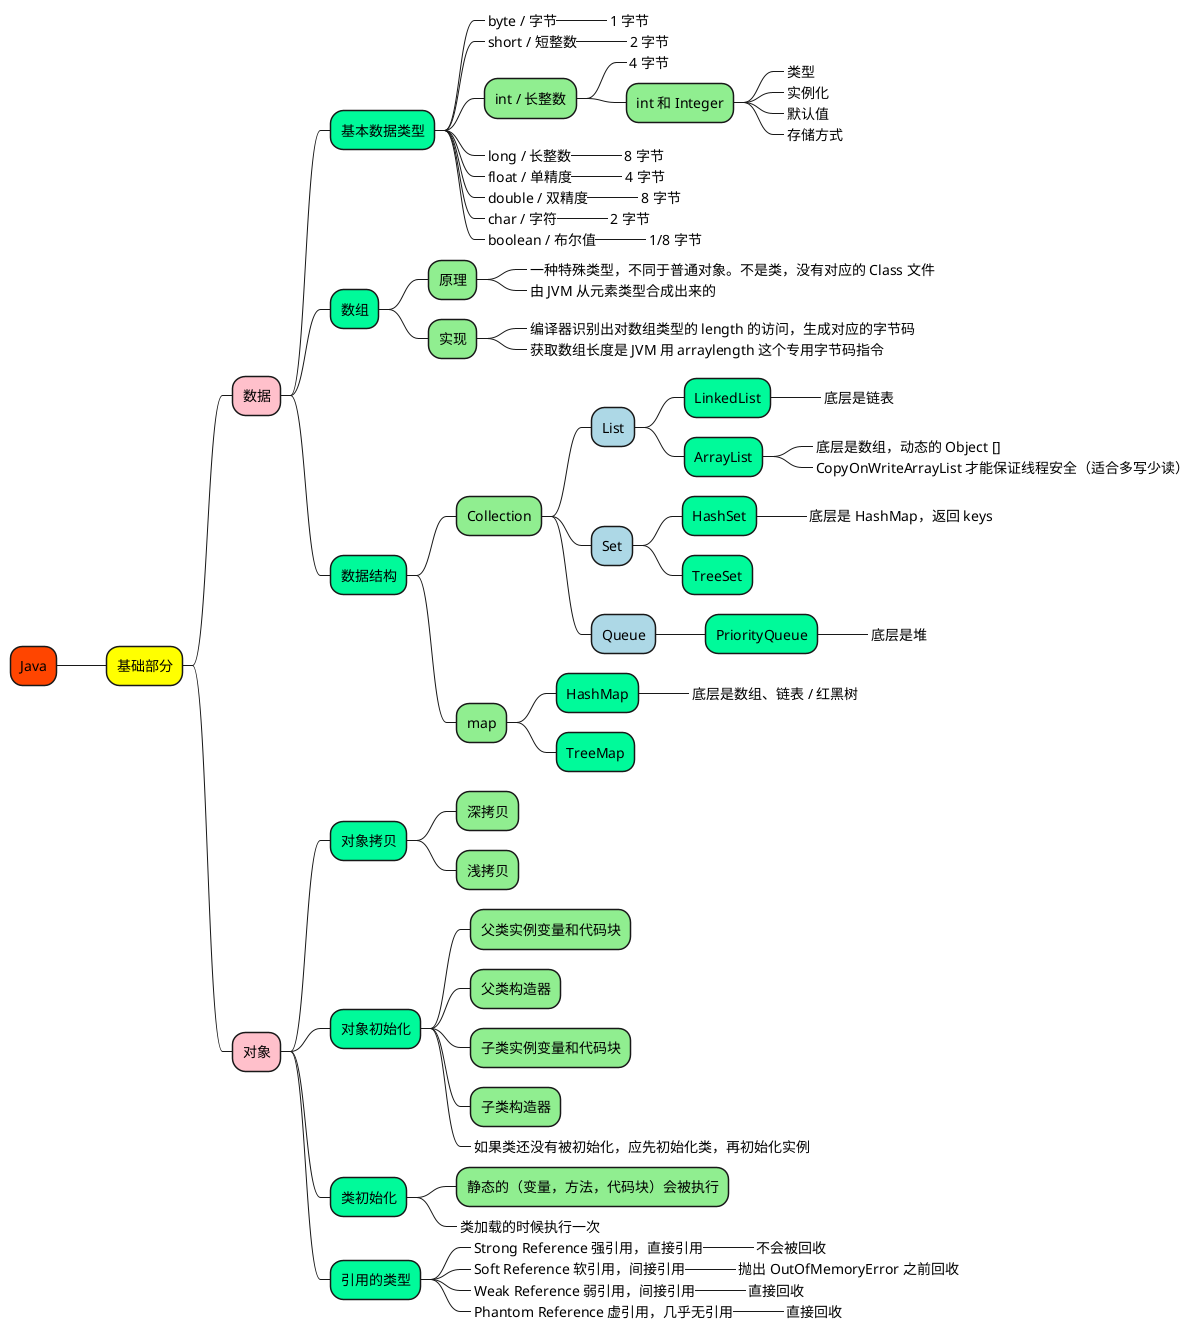 @startmindmap

+[#OrangeRed] Java

++[#yellow] 基础部分

+++[#Pink] 数据

++++[#MediumSpringGreen] 基本数据类型

+++++[#LightGreen]_ byte / 字节
++++++_ 1 字节
+++++[#LightGreen]_ short / 短整数
++++++_ 2 字节
+++++[#LightGreen] int / 长整数
++++++_ 4 字节
++++++[#LightGreen] int 和 Integer
+++++++_ 类型
+++++++_ 实例化
+++++++_ 默认值
+++++++_ 存储方式
+++++[#LightGreen]_ long / 长整数
++++++_ 8 字节
+++++[#LightGreen]_ float / 单精度
++++++_ 4 字节
+++++[#LightGreen]_ double / 双精度
++++++_ 8 字节
+++++[#LightGreen]_ char / 字符
++++++_ 2 字节
+++++[#LightGreen]_ boolean / 布尔值
++++++_ 1/8 字节

++++[#MediumSpringGreen] 数组

+++++[#LightGreen] 原理
++++++[#LightBlue]_ 一种特殊类型，不同于普通对象。不是类，没有对应的 Class 文件
++++++[#LightBlue]_ 由 JVM 从元素类型合成出来的

+++++[#LightGreen] 实现
++++++[#LightBlue]_ 编译器识别出对数组类型的 length 的访问，生成对应的字节码
++++++[#LightBlue]_ 获取数组长度是 JVM 用 arraylength 这个专用字节码指令

++++[#MediumSpringGreen] 数据结构

+++++[#LightGreen] Collection
++++++[#LightBlue] List
+++++++[#MediumSpringGreen] LinkedList
++++++++[#MediumSpringGreen]_ 底层是链表
+++++++[#MediumSpringGreen] ArrayList
++++++++[#MediumSpringGreen]_ 底层是数组，动态的 Object []
++++++++[#MediumSpringGreen]_ CopyOnWriteArrayList 才能保证线程安全（适合多写少读）

++++++[#LightBlue] Set
+++++++[#MediumSpringGreen] HashSet
++++++++[#MediumSpringGreen]_ 底层是 HashMap，返回 keys
+++++++[#MediumSpringGreen] TreeSet

++++++[#LightBlue] Queue
+++++++[#MediumSpringGreen] PriorityQueue
++++++++[#MediumSpringGreen]_ 底层是堆

+++++[#LightGreen] map
++++++[#MediumSpringGreen] HashMap
+++++++[#MediumSpringGreen]_ 底层是数组、链表 / 红黑树
++++++[#MediumSpringGreen] TreeMap


+++[#Pink] 对象

++++[#MediumSpringGreen] 对象拷贝
+++++[#LightGreen] 深拷贝
+++++[#LightGreen] 浅拷贝

++++[#MediumSpringGreen] 对象初始化
+++++[#LightGreen] 父类实例变量和代码块
+++++[#LightGreen] 父类构造器
+++++[#LightGreen] 子类实例变量和代码块
+++++[#LightGreen] 子类构造器
+++++[#LightGreen]_ 如果类还没有被初始化，应先初始化类，再初始化实例

++++[#MediumSpringGreen] 类初始化
+++++[#LightGreen] 静态的（变量，方法，代码块）会被执行
+++++[#LightGreen]_ 类加载的时候执行一次

++++[#MediumSpringGreen] 引用的类型
+++++[#LightGreen]_ Strong Reference 强引用，直接引用
++++++[#LightGreen]_ 不会被回收
+++++[#LightGreen]_ Soft Reference 软引用，间接引用
++++++[#LightGreen]_ 抛出 OutOfMemoryError 之前回收
+++++[#LightGreen]_ Weak Reference 弱引用，间接引用
++++++[#LightGreen]_ 直接回收
+++++[#LightGreen]_ Phantom Reference 虚引用，几乎无引用
++++++[#LightGreen]_ 直接回收



'https://juejin.cn/post/6995088510134779912
'https://www.jianshu.com/p/562c4c883459
'https://www.jianshu.com/p/ecc6d3ac100d


@endmindmap
